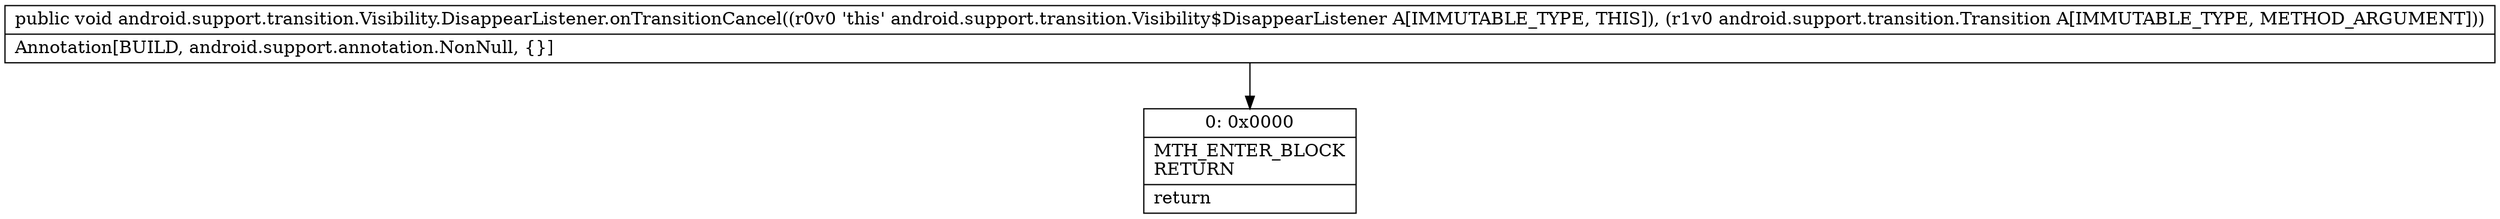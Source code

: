 digraph "CFG forandroid.support.transition.Visibility.DisappearListener.onTransitionCancel(Landroid\/support\/transition\/Transition;)V" {
Node_0 [shape=record,label="{0\:\ 0x0000|MTH_ENTER_BLOCK\lRETURN\l|return\l}"];
MethodNode[shape=record,label="{public void android.support.transition.Visibility.DisappearListener.onTransitionCancel((r0v0 'this' android.support.transition.Visibility$DisappearListener A[IMMUTABLE_TYPE, THIS]), (r1v0 android.support.transition.Transition A[IMMUTABLE_TYPE, METHOD_ARGUMENT]))  | Annotation[BUILD, android.support.annotation.NonNull, \{\}]\l}"];
MethodNode -> Node_0;
}

